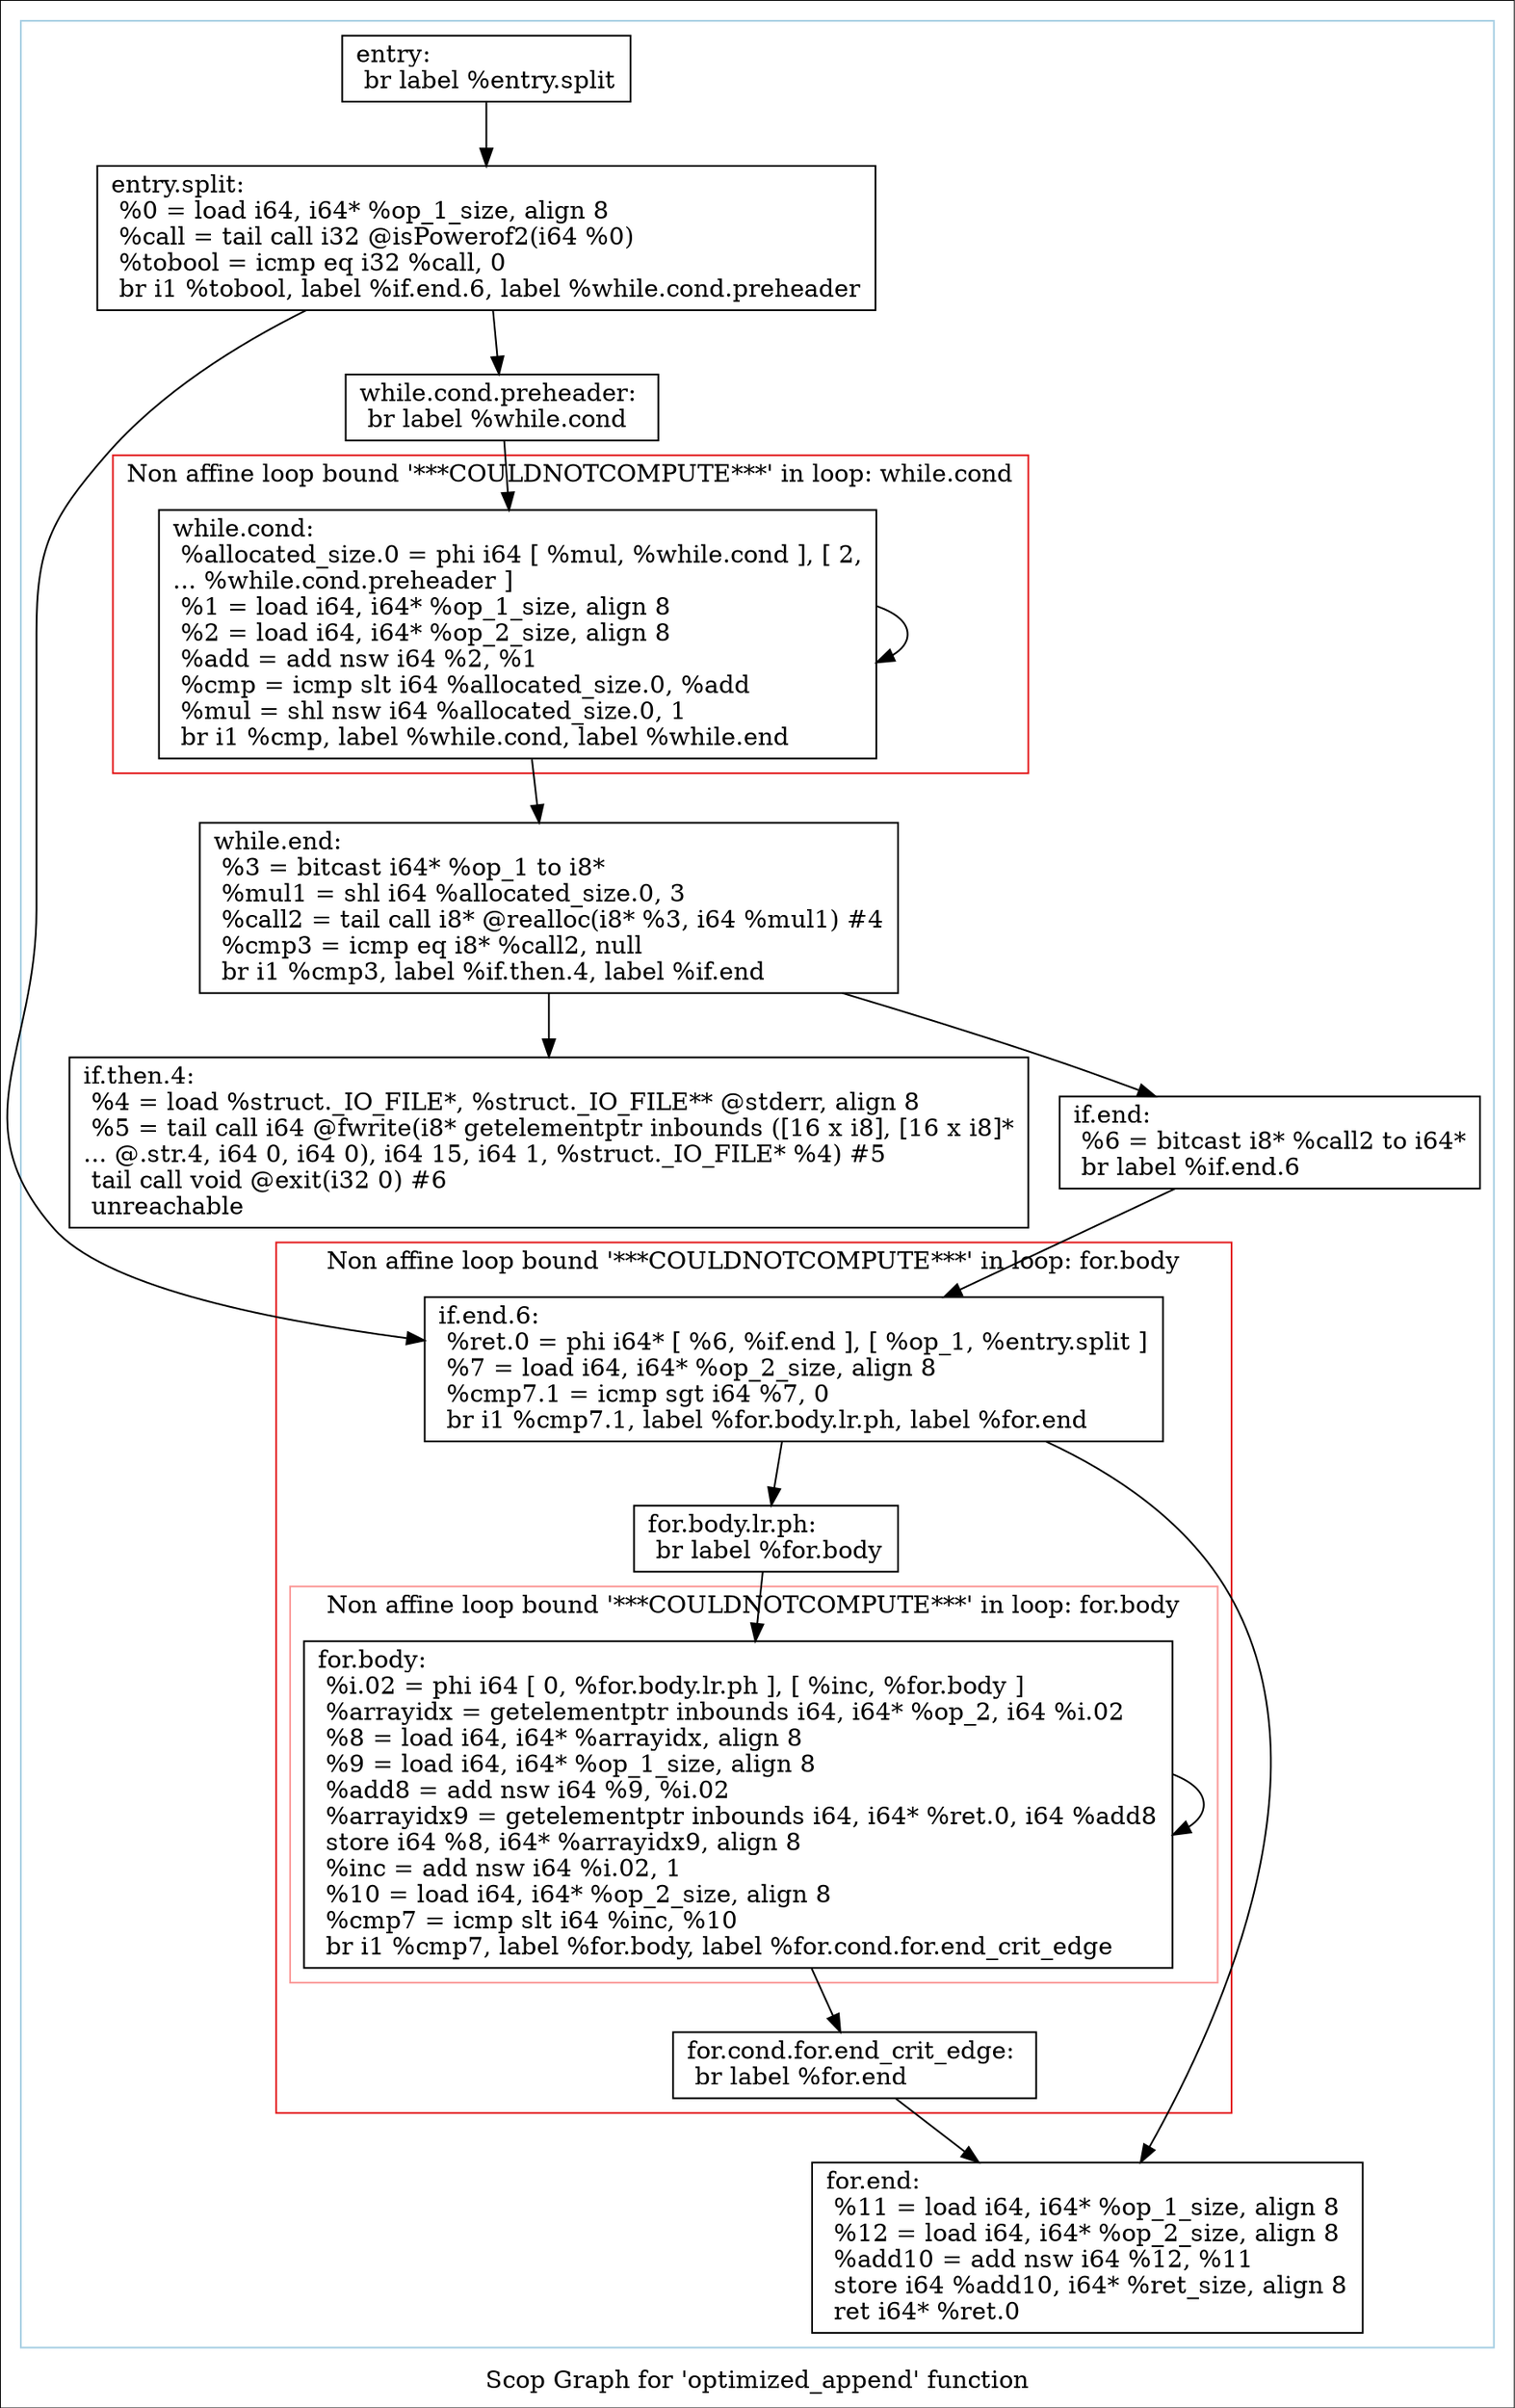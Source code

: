 digraph "Scop Graph for 'optimized_append' function" {
	label="Scop Graph for 'optimized_append' function";

	Node0x4735fe0 [shape=record,label="{entry:\l  br label %entry.split\l}"];
	Node0x4735fe0 -> Node0x4725a20;
	Node0x4725a20 [shape=record,label="{entry.split:                                      \l  %0 = load i64, i64* %op_1_size, align 8\l  %call = tail call i32 @isPowerof2(i64 %0)\l  %tobool = icmp eq i32 %call, 0\l  br i1 %tobool, label %if.end.6, label %while.cond.preheader\l}"];
	Node0x4725a20 -> Node0x47233e0;
	Node0x4725a20 -> Node0x4735ba0;
	Node0x47233e0 [shape=record,label="{if.end.6:                                         \l  %ret.0 = phi i64* [ %6, %if.end ], [ %op_1, %entry.split ]\l  %7 = load i64, i64* %op_2_size, align 8\l  %cmp7.1 = icmp sgt i64 %7, 0\l  br i1 %cmp7.1, label %for.body.lr.ph, label %for.end\l}"];
	Node0x47233e0 -> Node0x4734910;
	Node0x47233e0 -> Node0x472d660;
	Node0x4734910 [shape=record,label="{for.body.lr.ph:                                   \l  br label %for.body\l}"];
	Node0x4734910 -> Node0x4774b30;
	Node0x4774b30 [shape=record,label="{for.body:                                         \l  %i.02 = phi i64 [ 0, %for.body.lr.ph ], [ %inc, %for.body ]\l  %arrayidx = getelementptr inbounds i64, i64* %op_2, i64 %i.02\l  %8 = load i64, i64* %arrayidx, align 8\l  %9 = load i64, i64* %op_1_size, align 8\l  %add8 = add nsw i64 %9, %i.02\l  %arrayidx9 = getelementptr inbounds i64, i64* %ret.0, i64 %add8\l  store i64 %8, i64* %arrayidx9, align 8\l  %inc = add nsw i64 %i.02, 1\l  %10 = load i64, i64* %op_2_size, align 8\l  %cmp7 = icmp slt i64 %inc, %10\l  br i1 %cmp7, label %for.body, label %for.cond.for.end_crit_edge\l}"];
	Node0x4774b30 -> Node0x4774b30[constraint=false];
	Node0x4774b30 -> Node0x4774970;
	Node0x4774970 [shape=record,label="{for.cond.for.end_crit_edge:                       \l  br label %for.end\l}"];
	Node0x4774970 -> Node0x472d660;
	Node0x472d660 [shape=record,label="{for.end:                                          \l  %11 = load i64, i64* %op_1_size, align 8\l  %12 = load i64, i64* %op_2_size, align 8\l  %add10 = add nsw i64 %12, %11\l  store i64 %add10, i64* %ret_size, align 8\l  ret i64* %ret.0\l}"];
	Node0x4735ba0 [shape=record,label="{while.cond.preheader:                             \l  br label %while.cond\l}"];
	Node0x4735ba0 -> Node0x4775110;
	Node0x4775110 [shape=record,label="{while.cond:                                       \l  %allocated_size.0 = phi i64 [ %mul, %while.cond ], [ 2,\l... %while.cond.preheader ]\l  %1 = load i64, i64* %op_1_size, align 8\l  %2 = load i64, i64* %op_2_size, align 8\l  %add = add nsw i64 %2, %1\l  %cmp = icmp slt i64 %allocated_size.0, %add\l  %mul = shl nsw i64 %allocated_size.0, 1\l  br i1 %cmp, label %while.cond, label %while.end\l}"];
	Node0x4775110 -> Node0x4775110[constraint=false];
	Node0x4775110 -> Node0x4774a10;
	Node0x4774a10 [shape=record,label="{while.end:                                        \l  %3 = bitcast i64* %op_1 to i8*\l  %mul1 = shl i64 %allocated_size.0, 3\l  %call2 = tail call i8* @realloc(i8* %3, i64 %mul1) #4\l  %cmp3 = icmp eq i8* %call2, null\l  br i1 %cmp3, label %if.then.4, label %if.end\l}"];
	Node0x4774a10 -> Node0x4774a30;
	Node0x4774a10 -> Node0x4774a90;
	Node0x4774a30 [shape=record,label="{if.then.4:                                        \l  %4 = load %struct._IO_FILE*, %struct._IO_FILE** @stderr, align 8\l  %5 = tail call i64 @fwrite(i8* getelementptr inbounds ([16 x i8], [16 x i8]*\l... @.str.4, i64 0, i64 0), i64 15, i64 1, %struct._IO_FILE* %4) #5\l  tail call void @exit(i32 0) #6\l  unreachable\l}"];
	Node0x4774a90 [shape=record,label="{if.end:                                           \l  %6 = bitcast i8* %call2 to i64*\l  br label %if.end.6\l}"];
	Node0x4774a90 -> Node0x47233e0;
	colorscheme = "paired12"
        subgraph cluster_0x4775500 {
          label = "";
          style = solid;
          color = 1
          subgraph cluster_0x47753c0 {
            label = "Non affine loop bound '***COULDNOTCOMPUTE***' in loop: for.body";
            style = solid;
            color = 6
            subgraph cluster_0x4775340 {
              label = "Non affine loop bound '***COULDNOTCOMPUTE***' in loop: for.body";
              style = solid;
              color = 5
              Node0x4774b30;
            }
            Node0x47233e0;
            Node0x4734910;
            Node0x4774970;
          }
          subgraph cluster_0x4775770 {
            label = "Non affine loop bound '***COULDNOTCOMPUTE***' in loop: while.cond";
            style = solid;
            color = 6
            Node0x4775110;
          }
          Node0x4735fe0;
          Node0x4725a20;
          Node0x472d660;
          Node0x4735ba0;
          Node0x4774a10;
          Node0x4774a30;
          Node0x4774a90;
        }
}
